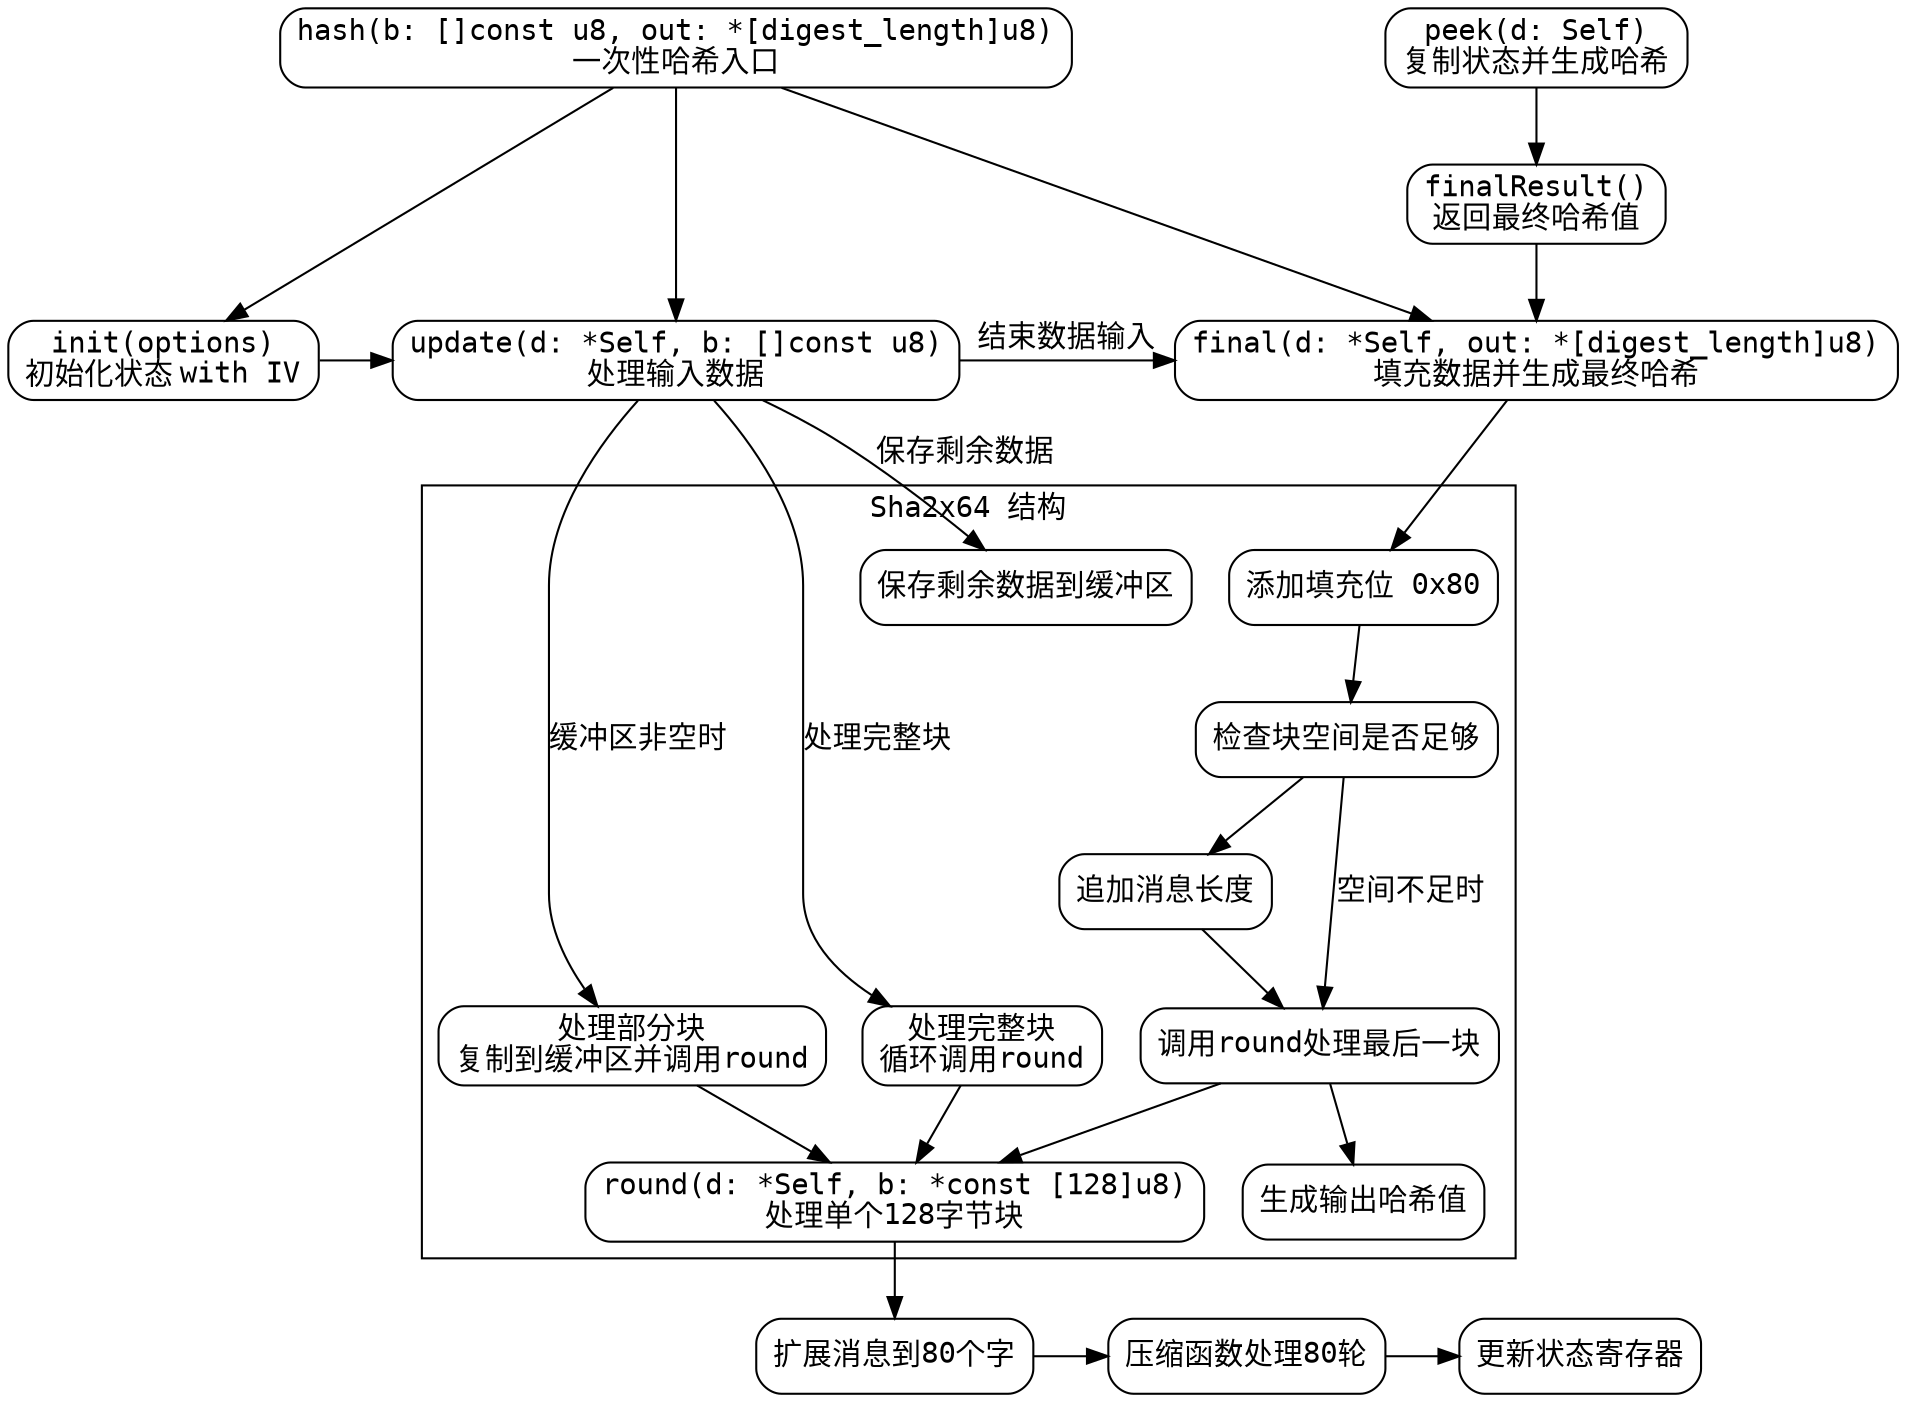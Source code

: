 
digraph Sha2x64 {
    rankdir=TB;
    node [shape=rectangle, style="rounded", fontname="Courier"];

    // 主结构
    subgraph cluster_Sha2x64 {
        label="Sha2x64 结构";
        labelloc="t";
        fontname="Courier";
        
        // 初始化
        init [label="init(options)\n初始化状态 with IV"];
        
        // 更新数据
        update [label="update(d: *Self, b: []const u8)\n处理输入数据"];
        update_partial [label="处理部分块\n复制到缓冲区并调用round"];
        update_full [label="处理完整块\n循环调用round"];
        update_remainder [label="保存剩余数据到缓冲区"];
        
        // 最终处理
        final [label="final(d: *Self, out: *[digest_length]u8)\n填充数据并生成最终哈希"];
        final_pad [label="添加填充位 0x80"];
        final_check [label="检查块空间是否足够"];
        final_length [label="追加消息长度"];
        final_round [label="调用round处理最后一块"];
        final_output [label="生成输出哈希值"];

        // 核心函数
        round [label="round(d: *Self, b: *const [128]u8)\n处理单个128字节块"];
        round_expand [label="扩展消息到80个字"];
        round_compress [label="压缩函数处理80轮"];
        round_update [label="更新状态寄存器"];

        // 调用关系
        init -> update;
        
        update -> update_partial [label="缓冲区非空时"];
        update -> update_full [label="处理完整块"];
        update -> update_remainder [label="保存剩余数据"];
        
        update_partial -> round;
        update_full -> round;
        
        update -> final [label="结束数据输入"];
        
        final -> final_pad;
        final_pad -> final_check;
        final_check -> final_round [label="空间不足时"];
        final_check -> final_length;
        final_length -> final_round;
        final_round -> round;
        final_round -> final_output;
        
        round -> round_expand;
        round_expand -> round_compress;
        round_compress -> round_update;
    }

    // 外部接口
    hash [label="hash(b: []const u8, out: *[digest_length]u8)\n一次性哈希入口"];
    hash -> init;
    hash -> update;
    hash -> final;

    // 特殊方法
    peek [label="peek(d: Self)\n复制状态并生成哈希"];
    peek -> finalResult;
    finalResult [label="finalResult()\n返回最终哈希值"];
    finalResult -> final;

    // 样式调整
    {rank=same; init update final}
    {rank=same; hash peek}
    {rank=same; round_expand round_compress round_update}
}
